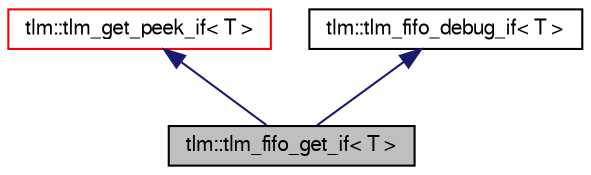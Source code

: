 digraph G
{
  edge [fontname="FreeSans",fontsize="10",labelfontname="FreeSans",labelfontsize="10"];
  node [fontname="FreeSans",fontsize="10",shape=record];
  Node1 [label="tlm::tlm_fifo_get_if\< T \>",height=0.2,width=0.4,color="black", fillcolor="grey75", style="filled" fontcolor="black"];
  Node2 -> Node1 [dir=back,color="midnightblue",fontsize="10",style="solid",fontname="FreeSans"];
  Node2 [label="tlm::tlm_get_peek_if\< T \>",height=0.2,width=0.4,color="red", fillcolor="white", style="filled",URL="$a00091.html"];
  Node3 -> Node1 [dir=back,color="midnightblue",fontsize="10",style="solid",fontname="FreeSans"];
  Node3 [label="tlm::tlm_fifo_debug_if\< T \>",height=0.2,width=0.4,color="black", fillcolor="white", style="filled",URL="$a00083.html"];
}
